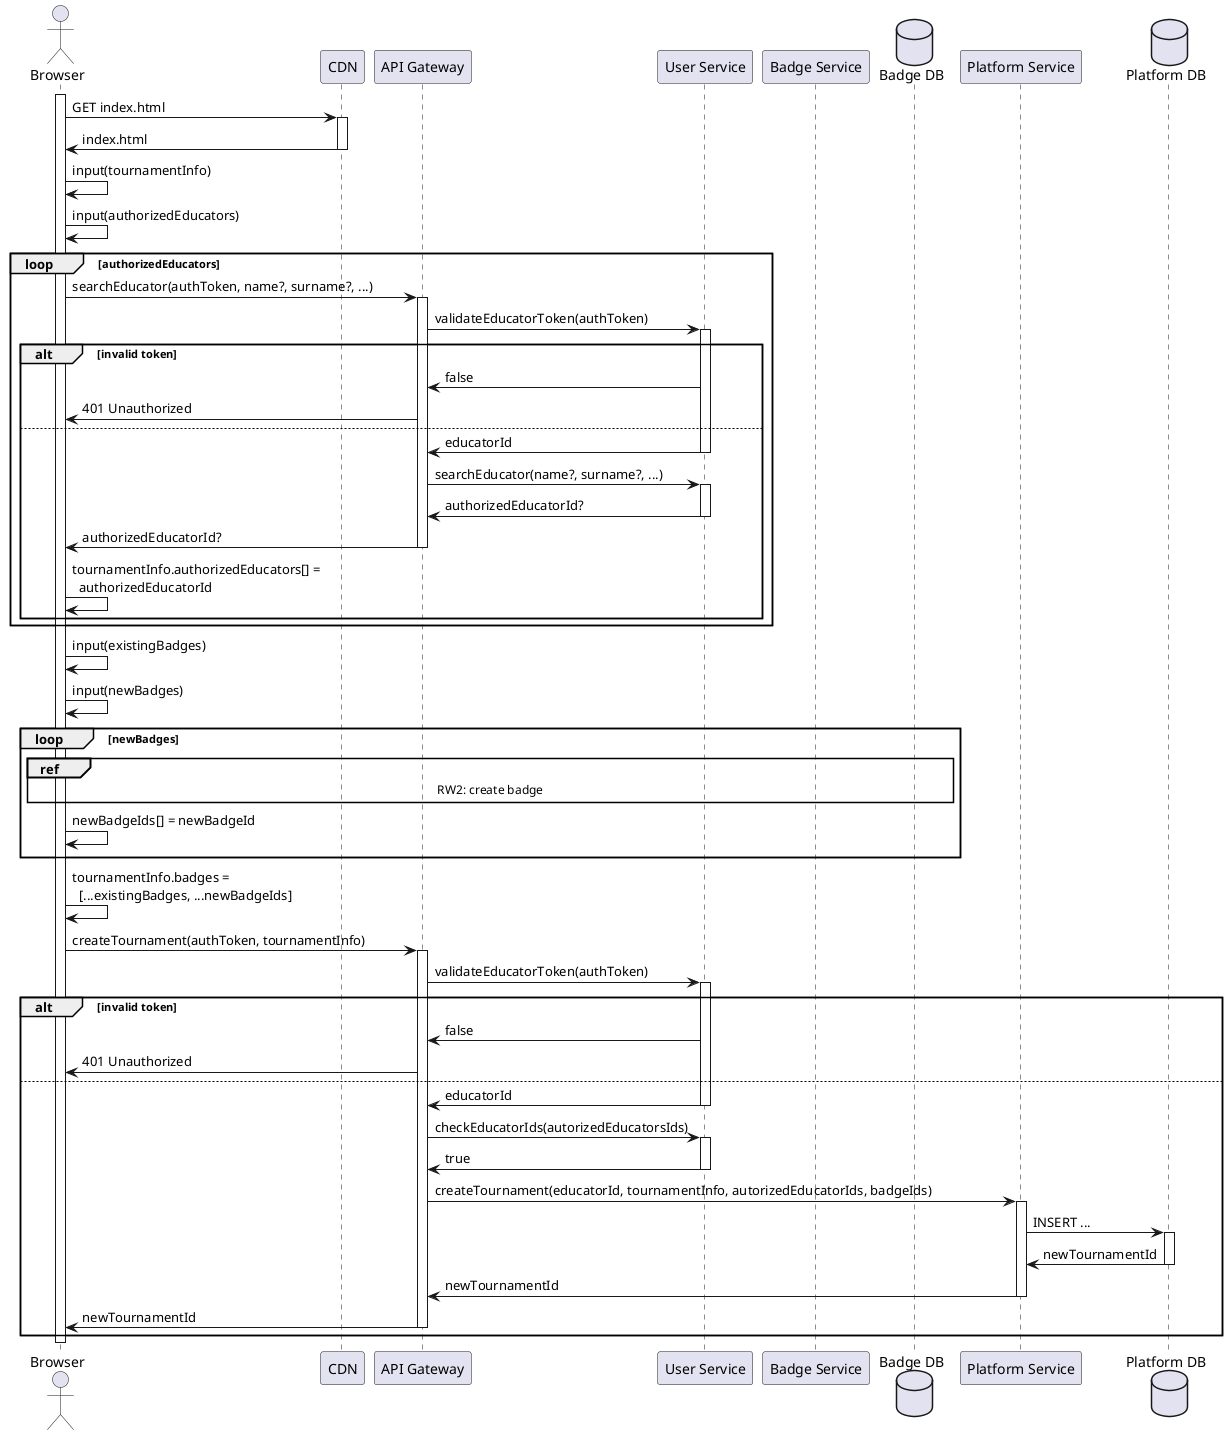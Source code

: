 @startuml RW1 - Educator creates a new Tournament

actor Browser
participant CDN
participant "API Gateway" as gateway
participant "User Service" as auth
participant "Badge Service" as badges
database "Badge DB" as badgesDb
participant "Platform Service" as platform
database "Platform DB" as platformDb

activate Browser
Browser -> CDN ++ : GET index.html
Browser <- CDN -- : index.html

Browser -> Browser : input(tournamentInfo)
Browser -> Browser : input(authorizedEducators)

loop authorizedEducators
    Browser -> gateway ++ : searchEducator(authToken, name?, surname?, ...)
    gateway -> auth ++ : validateEducatorToken(authToken)
    alt invalid token
        gateway <- auth : false
        Browser <- gateway : 401 Unauthorized
    else
        gateway <- auth -- : educatorId
        gateway -> auth ++ : searchEducator(name?, surname?, ...)
        gateway <- auth -- : authorizedEducatorId?
        Browser <- gateway -- : authorizedEducatorId?
        Browser -> Browser : tournamentInfo.authorizedEducators[] =\n  authorizedEducatorId
    end
end

Browser -> Browser : input(existingBadges)
Browser -> Browser : input(newBadges)

loop newBadges
    ||10||
    ref over Browser, gateway, auth, badges, badgesDb: RW2: create badge
            Browser -> Browser : newBadgeIds[] = newBadgeId
    ||5||
end

Browser -> Browser : tournamentInfo.badges =\n  [...existingBadges, ...newBadgeIds]
Browser -> gateway ++ : createTournament(authToken, tournamentInfo)

gateway -> auth ++ : validateEducatorToken(authToken)
alt invalid token
    gateway <- auth : false
    Browser <- gateway : 401 Unauthorized
else
    gateway <- auth -- : educatorId
    gateway -> auth ++ : checkEducatorIds(autorizedEducatorsIds)
    gateway <- auth -- : true
    gateway -> platform ++ : createTournament(educatorId, tournamentInfo, autorizedEducatorIds, badgeIds)
    platform -> platformDb ++ : INSERT ...
    platform <- platformDb -- : newTournamentId
    gateway <- platform -- : newTournamentId
    Browser <- gateway -- : newTournamentId
end

deactivate Browser

@enduml